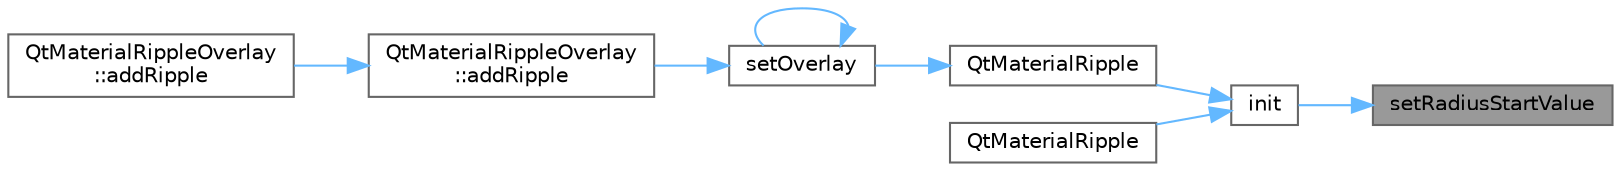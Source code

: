 digraph "setRadiusStartValue"
{
 // LATEX_PDF_SIZE
  bgcolor="transparent";
  edge [fontname=Helvetica,fontsize=10,labelfontname=Helvetica,labelfontsize=10];
  node [fontname=Helvetica,fontsize=10,shape=box,height=0.2,width=0.4];
  rankdir="RL";
  Node1 [id="Node000001",label="setRadiusStartValue",height=0.2,width=0.4,color="gray40", fillcolor="grey60", style="filled", fontcolor="black",tooltip="设置半径动画起始值"];
  Node1 -> Node2 [id="edge1_Node000001_Node000002",dir="back",color="steelblue1",style="solid",tooltip=" "];
  Node2 [id="Node000002",label="init",height=0.2,width=0.4,color="grey40", fillcolor="white", style="filled",URL="$class_qt_material_ripple.html#a02fd73d861ef2e4aabb38c0c9ff82947",tooltip="初始化水波纹动画"];
  Node2 -> Node3 [id="edge2_Node000002_Node000003",dir="back",color="steelblue1",style="solid",tooltip=" "];
  Node3 [id="Node000003",label="QtMaterialRipple",height=0.2,width=0.4,color="grey40", fillcolor="white", style="filled",URL="$class_qt_material_ripple.html#a167cfdd8c697a7cca7897462b5d91f9f",tooltip="构造函数，初始化水波纹动画"];
  Node3 -> Node4 [id="edge3_Node000003_Node000004",dir="back",color="steelblue1",style="solid",tooltip=" "];
  Node4 [id="Node000004",label="setOverlay",height=0.2,width=0.4,color="grey40", fillcolor="white", style="filled",URL="$class_qt_material_ripple.html#ab45ce01e6965ee3e510bc193f3945ec1",tooltip="设置水波纹覆盖层"];
  Node4 -> Node5 [id="edge4_Node000004_Node000005",dir="back",color="steelblue1",style="solid",tooltip=" "];
  Node5 [id="Node000005",label="QtMaterialRippleOverlay\l::addRipple",height=0.2,width=0.4,color="grey40", fillcolor="white", style="filled",URL="$class_qt_material_ripple_overlay.html#aa607c2abcbf13c21e123c3c6968c3af2",tooltip="添加水波纹对象"];
  Node5 -> Node6 [id="edge5_Node000005_Node000006",dir="back",color="steelblue1",style="solid",tooltip=" "];
  Node6 [id="Node000006",label="QtMaterialRippleOverlay\l::addRipple",height=0.2,width=0.4,color="grey40", fillcolor="white", style="filled",URL="$class_qt_material_ripple_overlay.html#aec029c44dc3791fb5408e2107b3a6629",tooltip="添加水波纹效果"];
  Node4 -> Node4 [id="edge6_Node000004_Node000004",dir="back",color="steelblue1",style="solid",tooltip=" "];
  Node2 -> Node7 [id="edge7_Node000002_Node000007",dir="back",color="steelblue1",style="solid",tooltip=" "];
  Node7 [id="Node000007",label="QtMaterialRipple",height=0.2,width=0.4,color="grey40", fillcolor="white", style="filled",URL="$class_qt_material_ripple.html#a125638fc194aad5db4c534ab1bde0558",tooltip="构造函数，初始化水波纹动画并关联覆盖层"];
}
